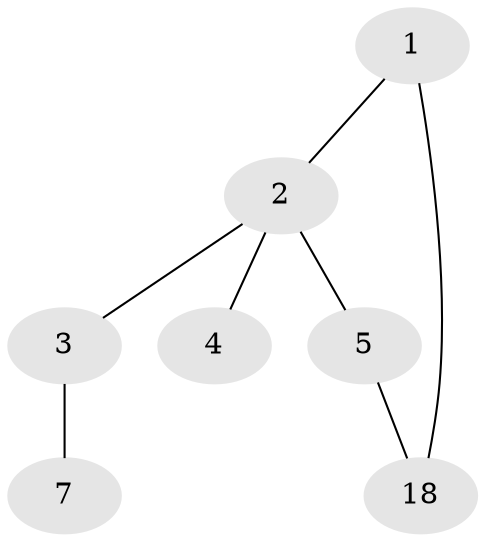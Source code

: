 // Generated by graph-tools (version 1.1) at 2025/46/02/15/25 05:46:28]
// undirected, 7 vertices, 7 edges
graph export_dot {
graph [start="1"]
  node [color=gray90,style=filled];
  1 [super="+8+9+11+12"];
  2 [super="+10"];
  3 [super="+6+9"];
  4 [super="+13+19+20"];
  5 [super="+12"];
  7 [super="+14+17+20"];
  18 [super="+10"];
  1 -- 2;
  1 -- 18;
  2 -- 3;
  2 -- 4;
  2 -- 5;
  3 -- 7;
  5 -- 18;
}

